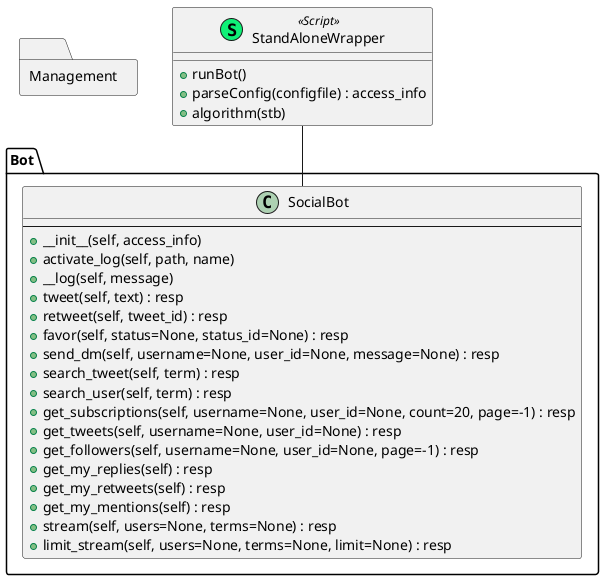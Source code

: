 @startuml
class StandAloneWrapper << (S,#0FF077) Script >> {
  + runBot()
  + parseConfig(configfile) : access_info
  + algorithm(stb)
}
package Management <<Folder>> {

}
package Bot <<Folder>> {
  class SocialBot {
    --
    + __init__(self, access_info)
    + activate_log(self, path, name)
    + __log(self, message)
    + tweet(self, text) : resp
    + retweet(self, tweet_id) : resp
    + favor(self, status=None, status_id=None) : resp
    + send_dm(self, username=None, user_id=None, message=None) : resp
    + search_tweet(self, term) : resp
    + search_user(self, term) : resp
    + get_subscriptions(self, username=None, user_id=None, count=20, page=-1) : resp
    + get_tweets(self, username=None, user_id=None) : resp
    + get_followers(self, username=None, user_id=None, page=-1) : resp
    + get_my_replies(self) : resp
    + get_my_retweets(self) : resp
    + get_my_mentions(self) : resp
    + stream(self, users=None, terms=None) : resp
    + limit_stream(self, users=None, terms=None, limit=None) : resp
  }
}

StandAloneWrapper -- SocialBot
@enduml

